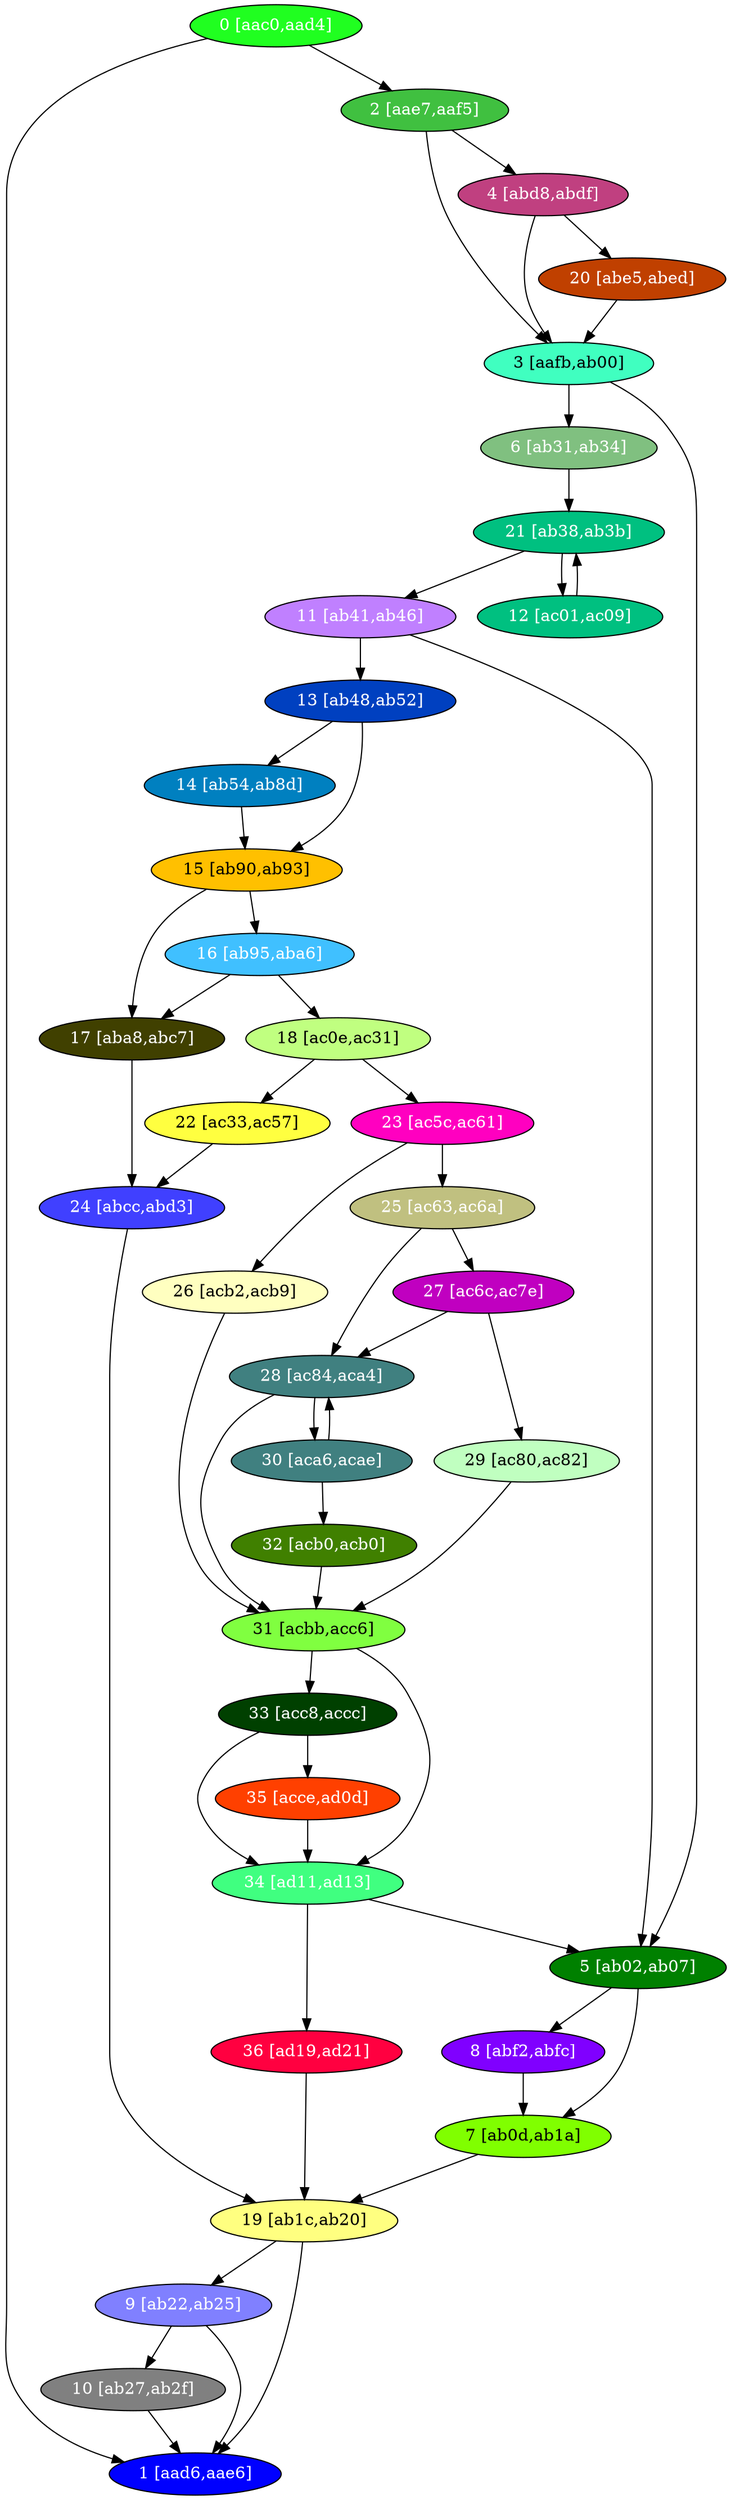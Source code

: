 diGraph libnss3{
	libnss3_0  [style=filled fillcolor="#20FF20" fontcolor="#ffffff" shape=oval label="0 [aac0,aad4]"]
	libnss3_1  [style=filled fillcolor="#0000FF" fontcolor="#ffffff" shape=oval label="1 [aad6,aae6]"]
	libnss3_2  [style=filled fillcolor="#40C040" fontcolor="#ffffff" shape=oval label="2 [aae7,aaf5]"]
	libnss3_3  [style=filled fillcolor="#40FFC0" fontcolor="#000000" shape=oval label="3 [aafb,ab00]"]
	libnss3_4  [style=filled fillcolor="#C04080" fontcolor="#ffffff" shape=oval label="4 [abd8,abdf]"]
	libnss3_5  [style=filled fillcolor="#008000" fontcolor="#ffffff" shape=oval label="5 [ab02,ab07]"]
	libnss3_6  [style=filled fillcolor="#80C080" fontcolor="#ffffff" shape=oval label="6 [ab31,ab34]"]
	libnss3_7  [style=filled fillcolor="#80FF00" fontcolor="#000000" shape=oval label="7 [ab0d,ab1a]"]
	libnss3_8  [style=filled fillcolor="#8000FF" fontcolor="#ffffff" shape=oval label="8 [abf2,abfc]"]
	libnss3_9  [style=filled fillcolor="#8080FF" fontcolor="#ffffff" shape=oval label="9 [ab22,ab25]"]
	libnss3_a  [style=filled fillcolor="#808080" fontcolor="#ffffff" shape=oval label="10 [ab27,ab2f]"]
	libnss3_b  [style=filled fillcolor="#C080FF" fontcolor="#ffffff" shape=oval label="11 [ab41,ab46]"]
	libnss3_c  [style=filled fillcolor="#00C080" fontcolor="#ffffff" shape=oval label="12 [ac01,ac09]"]
	libnss3_d  [style=filled fillcolor="#0040C0" fontcolor="#ffffff" shape=oval label="13 [ab48,ab52]"]
	libnss3_e  [style=filled fillcolor="#0080C0" fontcolor="#ffffff" shape=oval label="14 [ab54,ab8d]"]
	libnss3_f  [style=filled fillcolor="#FFC000" fontcolor="#000000" shape=oval label="15 [ab90,ab93]"]
	libnss3_10  [style=filled fillcolor="#40C0FF" fontcolor="#ffffff" shape=oval label="16 [ab95,aba6]"]
	libnss3_11  [style=filled fillcolor="#404000" fontcolor="#ffffff" shape=oval label="17 [aba8,abc7]"]
	libnss3_12  [style=filled fillcolor="#C0FF80" fontcolor="#000000" shape=oval label="18 [ac0e,ac31]"]
	libnss3_13  [style=filled fillcolor="#FFFF80" fontcolor="#000000" shape=oval label="19 [ab1c,ab20]"]
	libnss3_14  [style=filled fillcolor="#C04000" fontcolor="#ffffff" shape=oval label="20 [abe5,abed]"]
	libnss3_15  [style=filled fillcolor="#00C080" fontcolor="#ffffff" shape=oval label="21 [ab38,ab3b]"]
	libnss3_16  [style=filled fillcolor="#FFFF40" fontcolor="#000000" shape=oval label="22 [ac33,ac57]"]
	libnss3_17  [style=filled fillcolor="#FF00C0" fontcolor="#ffffff" shape=oval label="23 [ac5c,ac61]"]
	libnss3_18  [style=filled fillcolor="#4040FF" fontcolor="#ffffff" shape=oval label="24 [abcc,abd3]"]
	libnss3_19  [style=filled fillcolor="#C0C080" fontcolor="#ffffff" shape=oval label="25 [ac63,ac6a]"]
	libnss3_1a  [style=filled fillcolor="#FFFFC0" fontcolor="#000000" shape=oval label="26 [acb2,acb9]"]
	libnss3_1b  [style=filled fillcolor="#C000C0" fontcolor="#ffffff" shape=oval label="27 [ac6c,ac7e]"]
	libnss3_1c  [style=filled fillcolor="#408080" fontcolor="#ffffff" shape=oval label="28 [ac84,aca4]"]
	libnss3_1d  [style=filled fillcolor="#C0FFC0" fontcolor="#000000" shape=oval label="29 [ac80,ac82]"]
	libnss3_1e  [style=filled fillcolor="#408080" fontcolor="#ffffff" shape=oval label="30 [aca6,acae]"]
	libnss3_1f  [style=filled fillcolor="#80FF40" fontcolor="#000000" shape=oval label="31 [acbb,acc6]"]
	libnss3_20  [style=filled fillcolor="#408000" fontcolor="#ffffff" shape=oval label="32 [acb0,acb0]"]
	libnss3_21  [style=filled fillcolor="#004000" fontcolor="#ffffff" shape=oval label="33 [acc8,accc]"]
	libnss3_22  [style=filled fillcolor="#40FF80" fontcolor="#ffffff" shape=oval label="34 [ad11,ad13]"]
	libnss3_23  [style=filled fillcolor="#FF4000" fontcolor="#ffffff" shape=oval label="35 [acce,ad0d]"]
	libnss3_24  [style=filled fillcolor="#FF0040" fontcolor="#ffffff" shape=oval label="36 [ad19,ad21]"]

	libnss3_0 -> libnss3_1
	libnss3_0 -> libnss3_2
	libnss3_2 -> libnss3_3
	libnss3_2 -> libnss3_4
	libnss3_3 -> libnss3_5
	libnss3_3 -> libnss3_6
	libnss3_4 -> libnss3_3
	libnss3_4 -> libnss3_14
	libnss3_5 -> libnss3_7
	libnss3_5 -> libnss3_8
	libnss3_6 -> libnss3_15
	libnss3_7 -> libnss3_13
	libnss3_8 -> libnss3_7
	libnss3_9 -> libnss3_1
	libnss3_9 -> libnss3_a
	libnss3_a -> libnss3_1
	libnss3_b -> libnss3_5
	libnss3_b -> libnss3_d
	libnss3_c -> libnss3_15
	libnss3_d -> libnss3_e
	libnss3_d -> libnss3_f
	libnss3_e -> libnss3_f
	libnss3_f -> libnss3_10
	libnss3_f -> libnss3_11
	libnss3_10 -> libnss3_11
	libnss3_10 -> libnss3_12
	libnss3_11 -> libnss3_18
	libnss3_12 -> libnss3_16
	libnss3_12 -> libnss3_17
	libnss3_13 -> libnss3_1
	libnss3_13 -> libnss3_9
	libnss3_14 -> libnss3_3
	libnss3_15 -> libnss3_b
	libnss3_15 -> libnss3_c
	libnss3_16 -> libnss3_18
	libnss3_17 -> libnss3_19
	libnss3_17 -> libnss3_1a
	libnss3_18 -> libnss3_13
	libnss3_19 -> libnss3_1b
	libnss3_19 -> libnss3_1c
	libnss3_1a -> libnss3_1f
	libnss3_1b -> libnss3_1c
	libnss3_1b -> libnss3_1d
	libnss3_1c -> libnss3_1e
	libnss3_1c -> libnss3_1f
	libnss3_1d -> libnss3_1f
	libnss3_1e -> libnss3_1c
	libnss3_1e -> libnss3_20
	libnss3_1f -> libnss3_21
	libnss3_1f -> libnss3_22
	libnss3_20 -> libnss3_1f
	libnss3_21 -> libnss3_22
	libnss3_21 -> libnss3_23
	libnss3_22 -> libnss3_5
	libnss3_22 -> libnss3_24
	libnss3_23 -> libnss3_22
	libnss3_24 -> libnss3_13
}